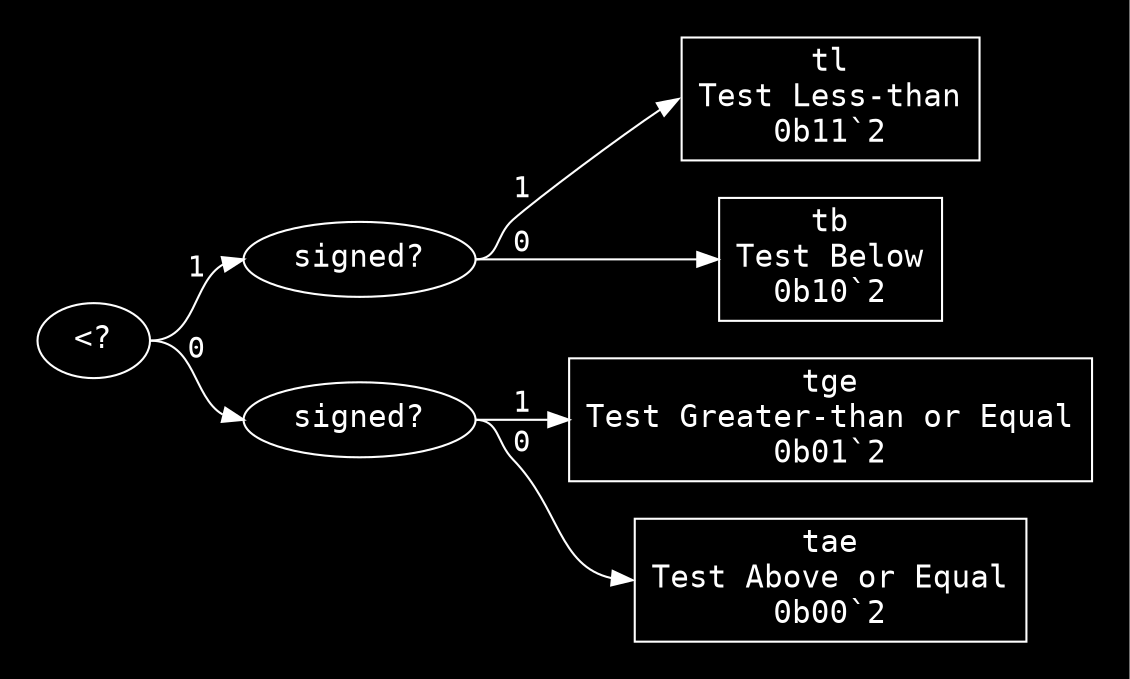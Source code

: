 digraph "Format rr(2)" {
  graph [dpi = 100, bgcolor="#111", fontcolor="white", rankdir=LR, pad="0.25"];
  node [fontname = "Courier", fontsize="15pt", color="white", fontcolor="white"];
  edge [fontname = "Courier", color="white", fontcolor="white"];
  "<_4417663" [label = "<?", shape = ellipse];
  "<_4417663":e -> "signed_5200454":w [label = "1"];
  "<_4417663":e -> "signed_9666543":w [label = "0"];
  "signed_5200454" [label = "signed?", shape = ellipse];
  "signed_5200454":e -> "tl_8913108":w [label = "1"];
  "signed_5200454":e -> "tb_7020844":w [label = "0"];
  "tl_8913108" [label = "tl\nTest Less-than\n0b11`2", shape = rectangle];
  "tb_7020844" [label = "tb\nTest Below\n0b10`2", shape = rectangle];
  "signed_9666543" [label = "signed?", shape = ellipse];
  "signed_9666543":e -> "tge_289938":w [label = "1"];
  "signed_9666543":e -> "tae_6900673":w [label = "0"];
  "tge_289938" [label = "tge\nTest Greater-than or Equal\n0b01`2", shape = rectangle];
  "tae_6900673" [label = "tae\nTest Above or Equal\n0b00`2", shape = rectangle];
}
